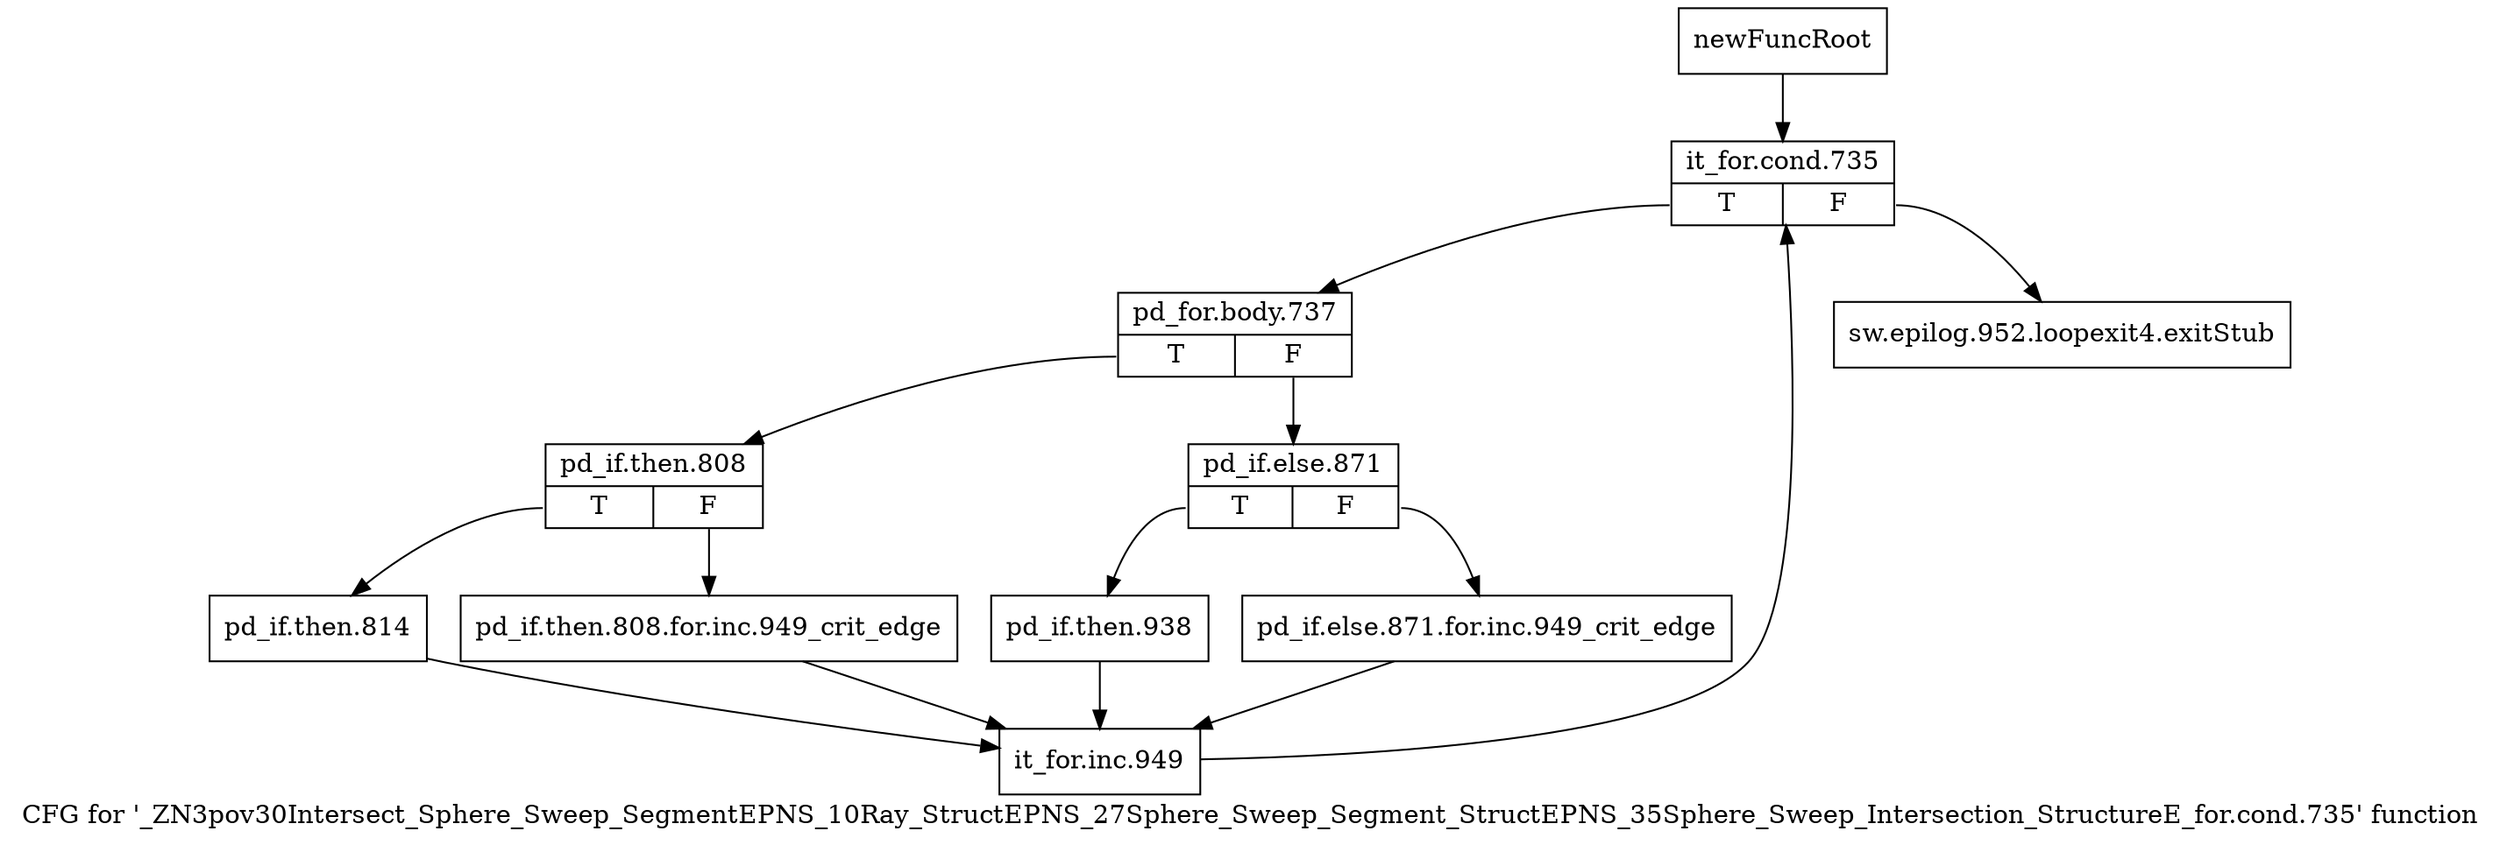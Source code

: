 digraph "CFG for '_ZN3pov30Intersect_Sphere_Sweep_SegmentEPNS_10Ray_StructEPNS_27Sphere_Sweep_Segment_StructEPNS_35Sphere_Sweep_Intersection_StructureE_for.cond.735' function" {
	label="CFG for '_ZN3pov30Intersect_Sphere_Sweep_SegmentEPNS_10Ray_StructEPNS_27Sphere_Sweep_Segment_StructEPNS_35Sphere_Sweep_Intersection_StructureE_for.cond.735' function";

	Node0x2c1d710 [shape=record,label="{newFuncRoot}"];
	Node0x2c1d710 -> Node0x2c1d7b0;
	Node0x2c1d760 [shape=record,label="{sw.epilog.952.loopexit4.exitStub}"];
	Node0x2c1d7b0 [shape=record,label="{it_for.cond.735|{<s0>T|<s1>F}}"];
	Node0x2c1d7b0:s0 -> Node0x2c1d800;
	Node0x2c1d7b0:s1 -> Node0x2c1d760;
	Node0x2c1d800 [shape=record,label="{pd_for.body.737|{<s0>T|<s1>F}}"];
	Node0x2c1d800:s0 -> Node0x2c1d940;
	Node0x2c1d800:s1 -> Node0x2c1d850;
	Node0x2c1d850 [shape=record,label="{pd_if.else.871|{<s0>T|<s1>F}}"];
	Node0x2c1d850:s0 -> Node0x2c1d8f0;
	Node0x2c1d850:s1 -> Node0x2c1d8a0;
	Node0x2c1d8a0 [shape=record,label="{pd_if.else.871.for.inc.949_crit_edge}"];
	Node0x2c1d8a0 -> Node0x2c1da30;
	Node0x2c1d8f0 [shape=record,label="{pd_if.then.938}"];
	Node0x2c1d8f0 -> Node0x2c1da30;
	Node0x2c1d940 [shape=record,label="{pd_if.then.808|{<s0>T|<s1>F}}"];
	Node0x2c1d940:s0 -> Node0x2c1d9e0;
	Node0x2c1d940:s1 -> Node0x2c1d990;
	Node0x2c1d990 [shape=record,label="{pd_if.then.808.for.inc.949_crit_edge}"];
	Node0x2c1d990 -> Node0x2c1da30;
	Node0x2c1d9e0 [shape=record,label="{pd_if.then.814}"];
	Node0x2c1d9e0 -> Node0x2c1da30;
	Node0x2c1da30 [shape=record,label="{it_for.inc.949}"];
	Node0x2c1da30 -> Node0x2c1d7b0;
}
